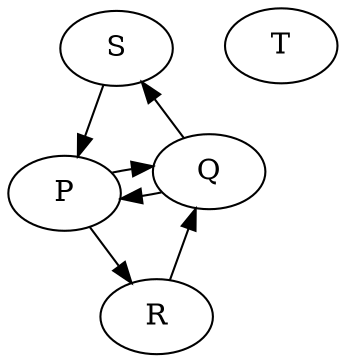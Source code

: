 digraph {
    graph[ratio=1,layout=neato]
    P -> Q
    P -> R
    Q -> P
    Q -> S
    R -> Q
    S -> P
    T
}